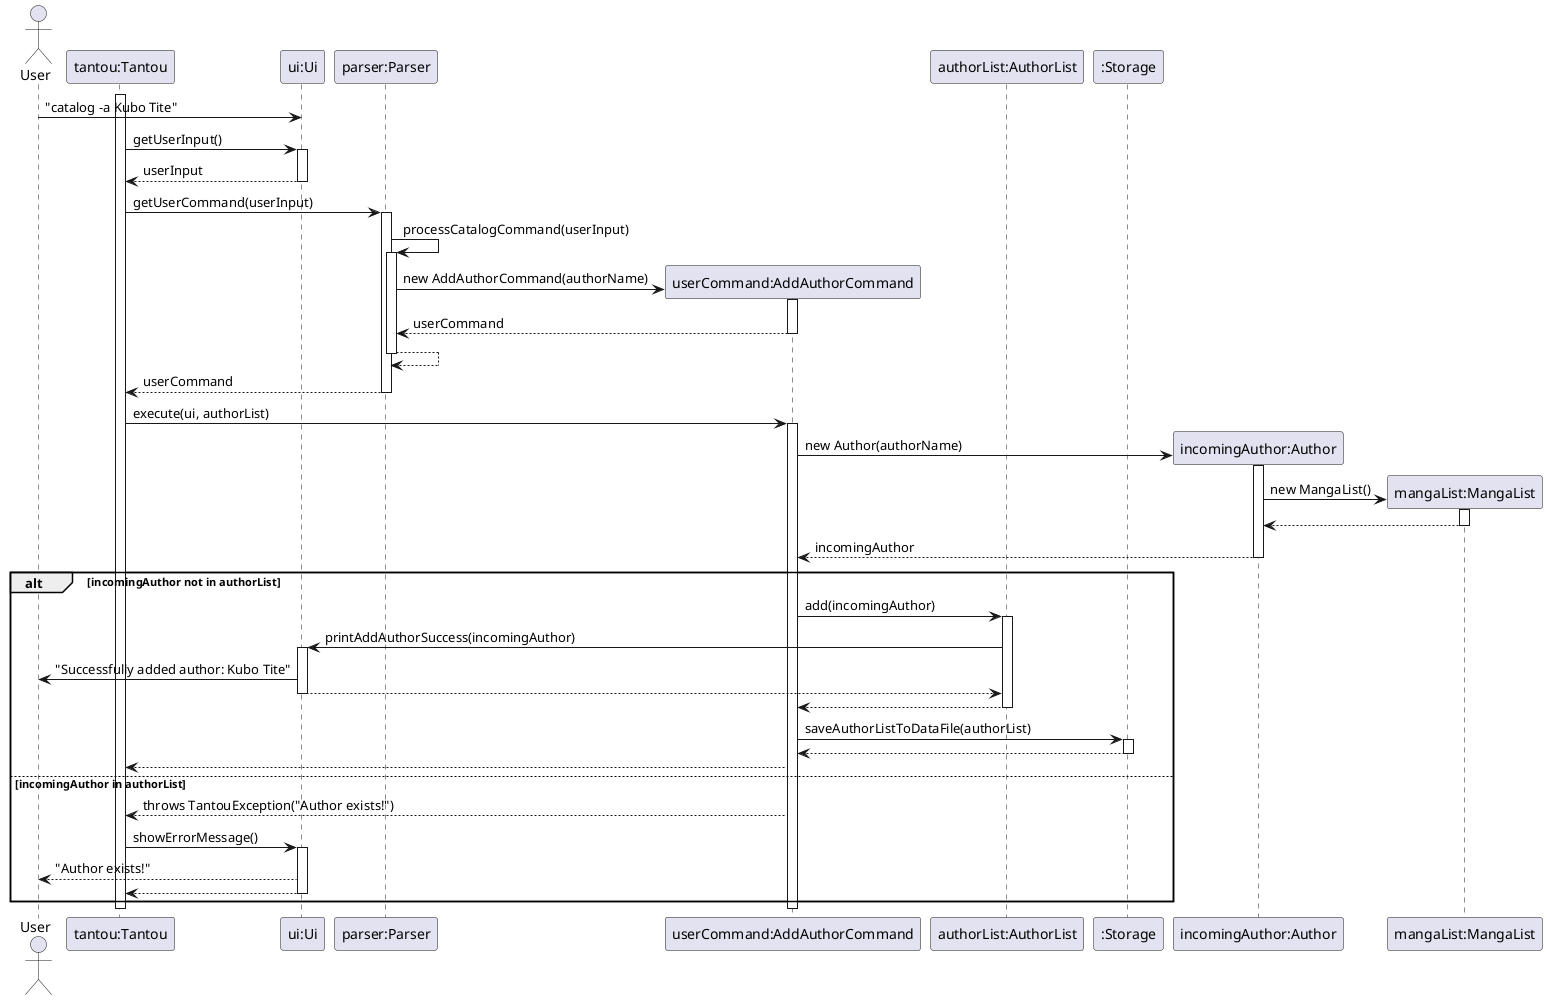 @startuml
actor User
participant "tantou:Tantou" as tantou
participant "ui:Ui" as ui
participant "parser:Parser" as parser
participant "userCommand:AddAuthorCommand" as userCommand
participant "authorList:AuthorList" as authorList
participant ":Storage" as storage
participant "incomingAuthor:Author" as author
participant "mangaList:MangaList" as mangaList

' Simulate adding author with "catalog -a Kubo Tite"
activate tantou
User -> ui: "catalog -a Kubo Tite"

' Get userInput
tantou -> ui: getUserInput()
activate ui
ui --> tantou: userInput
deactivate ui

' getUserCommand (AddAuthorCommand)
tantou -> parser: getUserCommand(userInput)
activate parser

' Self call to process userInput
parser -> parser: processCatalogCommand(userInput)

' Parser invokes constructor of AddAuthorCommand
activate parser

' Construction
create userCommand
parser -> userCommand : new AddAuthorCommand(authorName)
activate userCommand
userCommand --> parser: userCommand
deactivate userCommand

' More like a return control situation since it is a self call
parser --> parser
deactivate parser
parser --> tantou: userCommand
deactivate parser

' Execution of command
tantou -> userCommand: execute(ui, authorList)
activate userCommand

' Construction of author
create author
userCommand -> author: new Author(authorName)
activate author
create mangaList
author -> mangaList: new MangaList()
activate mangaList
mangaList --> author
deactivate mangaList
author --> userCommand: incomingAuthor
deactivate author

' Control flow
alt incomingAuthor not in authorList

    userCommand -> authorList: add(incomingAuthor)
    activate authorList
    authorList -> ui: printAddAuthorSuccess(incomingAuthor)
    activate ui
    ui -> User: "Successfully added author: Kubo Tite"
    ui --> authorList
    deactivate ui
    authorList --> userCommand
    deactivate authorList

    userCommand -> storage: saveAuthorListToDataFile(authorList)
    activate storage
    storage --> userCommand
    deactivate storage
    userCommand --> tantou

else incomingAuthor in authorList
    userCommand --> tantou: throws TantouException("Author exists!")
    tantou -> ui: showErrorMessage()
    activate ui
    ui --> User: "Author exists!"
    ui --> tantou
    deactivate ui
end
deactivate userCommand
deactivate tantou
@enduml
